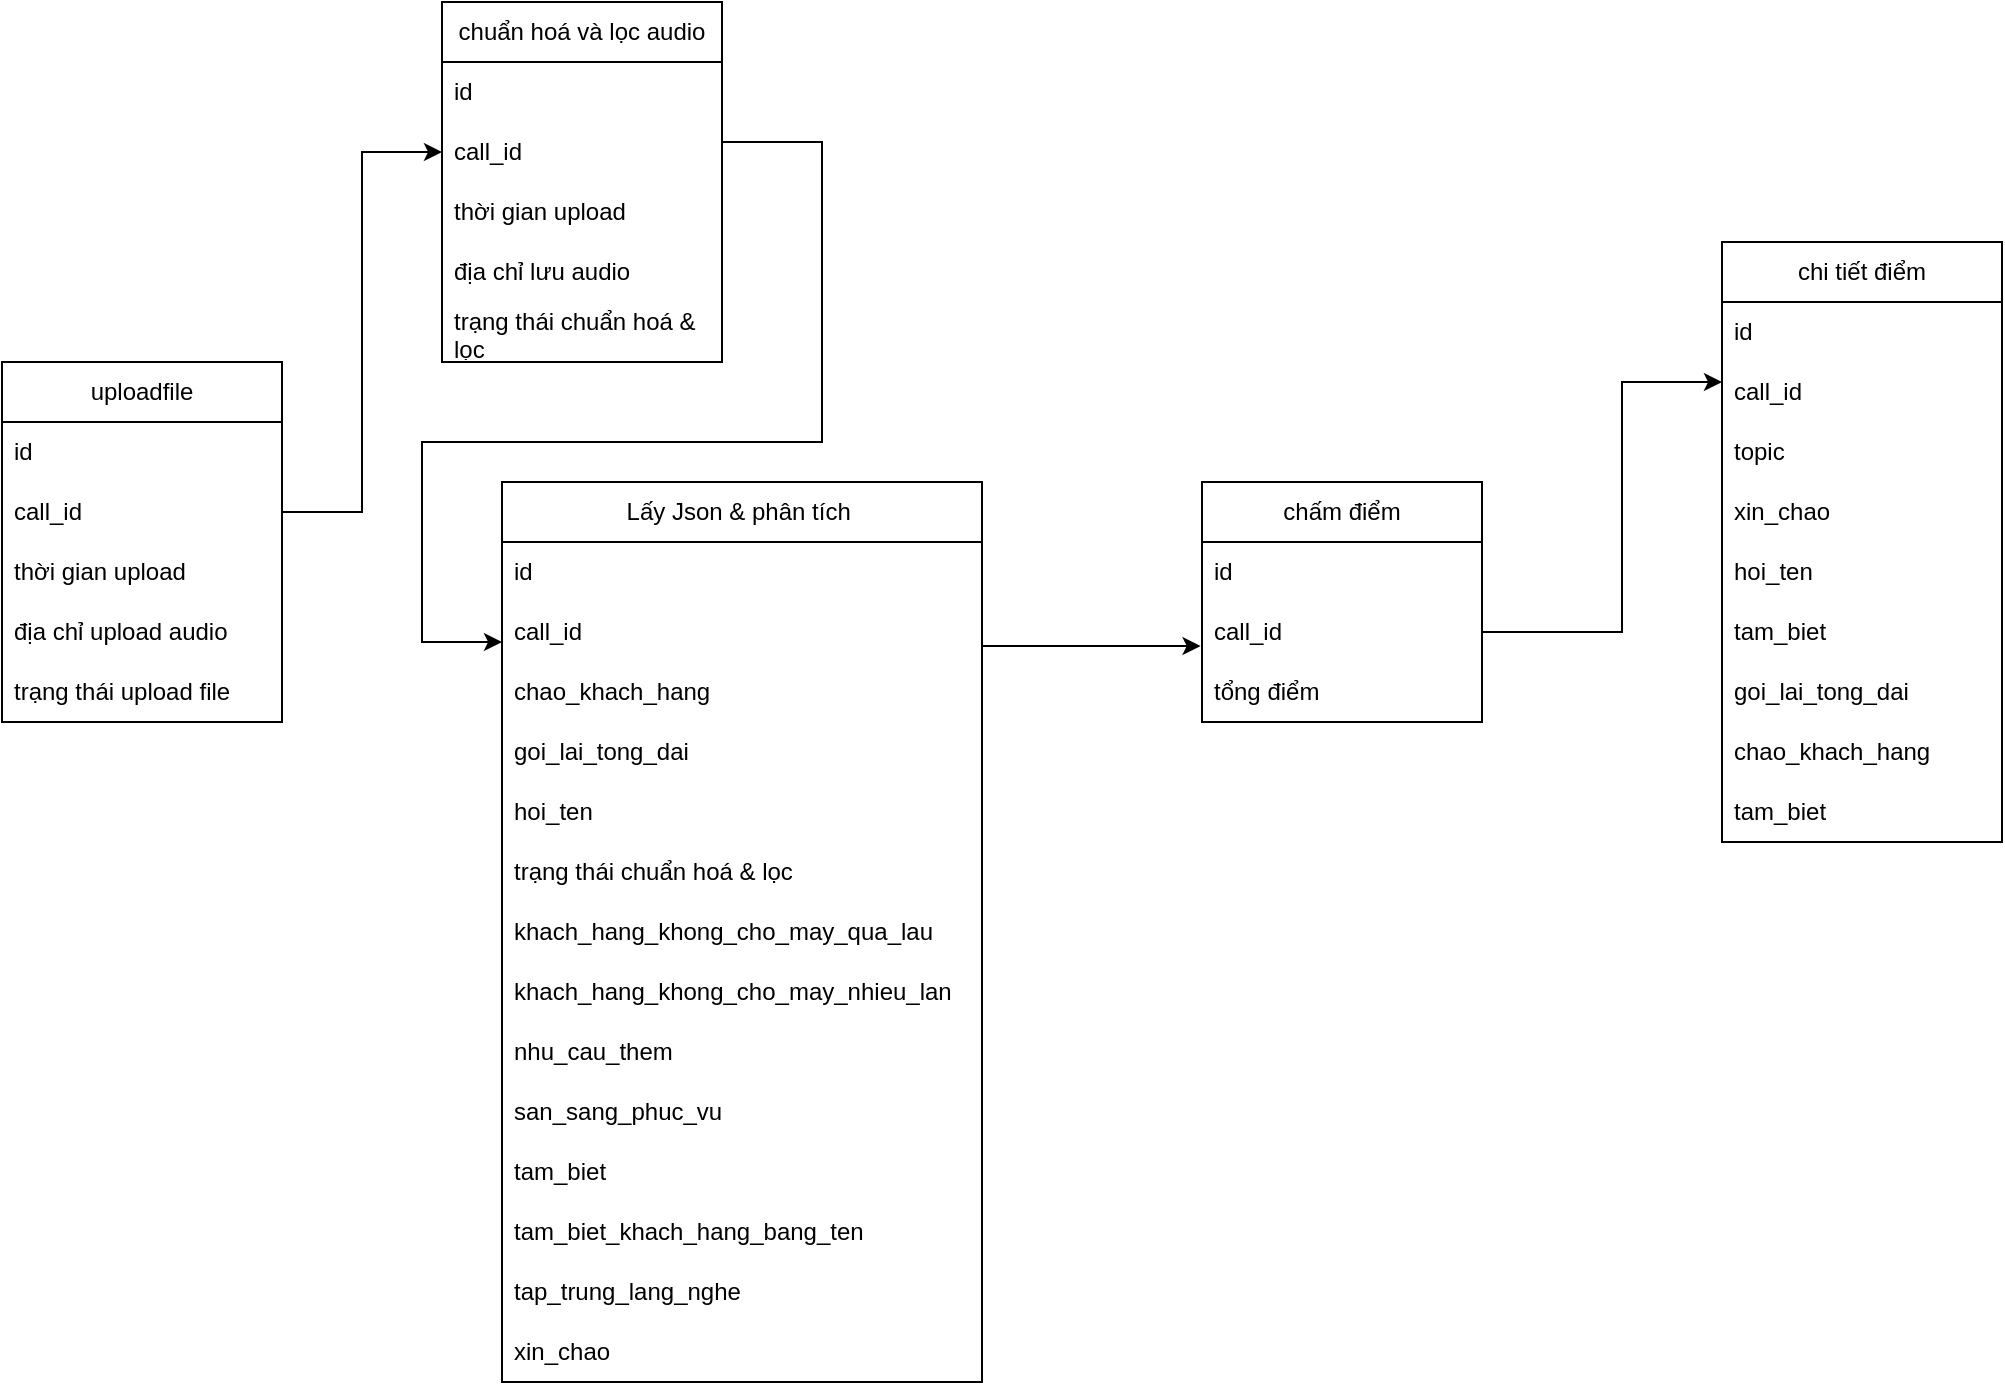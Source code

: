 <mxfile version="28.2.5">
  <diagram name="Trang-1" id="b7IzFQR7ubFrYpVkHI3m">
    <mxGraphModel dx="864" dy="474" grid="1" gridSize="10" guides="1" tooltips="1" connect="1" arrows="1" fold="1" page="1" pageScale="1" pageWidth="827" pageHeight="1169" math="0" shadow="0">
      <root>
        <mxCell id="0" />
        <mxCell id="1" parent="0" />
        <mxCell id="tm8JLvvGSzih3OHp50hc-1" value="uploadfile" style="swimlane;fontStyle=0;childLayout=stackLayout;horizontal=1;startSize=30;horizontalStack=0;resizeParent=1;resizeParentMax=0;resizeLast=0;collapsible=1;marginBottom=0;whiteSpace=wrap;html=1;" parent="1" vertex="1">
          <mxGeometry x="150" y="200" width="140" height="180" as="geometry" />
        </mxCell>
        <mxCell id="tm8JLvvGSzih3OHp50hc-2" value="id" style="text;strokeColor=none;fillColor=none;align=left;verticalAlign=middle;spacingLeft=4;spacingRight=4;overflow=hidden;points=[[0,0.5],[1,0.5]];portConstraint=eastwest;rotatable=0;whiteSpace=wrap;html=1;" parent="tm8JLvvGSzih3OHp50hc-1" vertex="1">
          <mxGeometry y="30" width="140" height="30" as="geometry" />
        </mxCell>
        <mxCell id="tm8JLvvGSzih3OHp50hc-12" value="call_id" style="text;strokeColor=none;fillColor=none;align=left;verticalAlign=middle;spacingLeft=4;spacingRight=4;overflow=hidden;points=[[0,0.5],[1,0.5]];portConstraint=eastwest;rotatable=0;whiteSpace=wrap;html=1;" parent="tm8JLvvGSzih3OHp50hc-1" vertex="1">
          <mxGeometry y="60" width="140" height="30" as="geometry" />
        </mxCell>
        <mxCell id="tm8JLvvGSzih3OHp50hc-3" value="thời gian upload" style="text;strokeColor=none;fillColor=none;align=left;verticalAlign=middle;spacingLeft=4;spacingRight=4;overflow=hidden;points=[[0,0.5],[1,0.5]];portConstraint=eastwest;rotatable=0;whiteSpace=wrap;html=1;" parent="tm8JLvvGSzih3OHp50hc-1" vertex="1">
          <mxGeometry y="90" width="140" height="30" as="geometry" />
        </mxCell>
        <mxCell id="tm8JLvvGSzih3OHp50hc-4" value="địa chỉ upload audio" style="text;strokeColor=none;fillColor=none;align=left;verticalAlign=middle;spacingLeft=4;spacingRight=4;overflow=hidden;points=[[0,0.5],[1,0.5]];portConstraint=eastwest;rotatable=0;whiteSpace=wrap;html=1;" parent="tm8JLvvGSzih3OHp50hc-1" vertex="1">
          <mxGeometry y="120" width="140" height="30" as="geometry" />
        </mxCell>
        <mxCell id="tm8JLvvGSzih3OHp50hc-5" value="trạng thái upload file" style="text;strokeColor=none;fillColor=none;align=left;verticalAlign=middle;spacingLeft=4;spacingRight=4;overflow=hidden;points=[[0,0.5],[1,0.5]];portConstraint=eastwest;rotatable=0;whiteSpace=wrap;html=1;" parent="tm8JLvvGSzih3OHp50hc-1" vertex="1">
          <mxGeometry y="150" width="140" height="30" as="geometry" />
        </mxCell>
        <mxCell id="tm8JLvvGSzih3OHp50hc-6" value="chuẩn hoá và lọc audio" style="swimlane;fontStyle=0;childLayout=stackLayout;horizontal=1;startSize=30;horizontalStack=0;resizeParent=1;resizeParentMax=0;resizeLast=0;collapsible=1;marginBottom=0;whiteSpace=wrap;html=1;" parent="1" vertex="1">
          <mxGeometry x="370" y="20" width="140" height="180" as="geometry" />
        </mxCell>
        <mxCell id="tm8JLvvGSzih3OHp50hc-7" value="id" style="text;strokeColor=none;fillColor=none;align=left;verticalAlign=middle;spacingLeft=4;spacingRight=4;overflow=hidden;points=[[0,0.5],[1,0.5]];portConstraint=eastwest;rotatable=0;whiteSpace=wrap;html=1;" parent="tm8JLvvGSzih3OHp50hc-6" vertex="1">
          <mxGeometry y="30" width="140" height="30" as="geometry" />
        </mxCell>
        <mxCell id="tm8JLvvGSzih3OHp50hc-13" value="call_id" style="text;strokeColor=none;fillColor=none;align=left;verticalAlign=middle;spacingLeft=4;spacingRight=4;overflow=hidden;points=[[0,0.5],[1,0.5]];portConstraint=eastwest;rotatable=0;whiteSpace=wrap;html=1;" parent="tm8JLvvGSzih3OHp50hc-6" vertex="1">
          <mxGeometry y="60" width="140" height="30" as="geometry" />
        </mxCell>
        <mxCell id="tm8JLvvGSzih3OHp50hc-8" value="thời gian upload" style="text;strokeColor=none;fillColor=none;align=left;verticalAlign=middle;spacingLeft=4;spacingRight=4;overflow=hidden;points=[[0,0.5],[1,0.5]];portConstraint=eastwest;rotatable=0;whiteSpace=wrap;html=1;" parent="tm8JLvvGSzih3OHp50hc-6" vertex="1">
          <mxGeometry y="90" width="140" height="30" as="geometry" />
        </mxCell>
        <mxCell id="tm8JLvvGSzih3OHp50hc-9" value="địa chỉ lưu audio" style="text;strokeColor=none;fillColor=none;align=left;verticalAlign=middle;spacingLeft=4;spacingRight=4;overflow=hidden;points=[[0,0.5],[1,0.5]];portConstraint=eastwest;rotatable=0;whiteSpace=wrap;html=1;" parent="tm8JLvvGSzih3OHp50hc-6" vertex="1">
          <mxGeometry y="120" width="140" height="30" as="geometry" />
        </mxCell>
        <mxCell id="tm8JLvvGSzih3OHp50hc-10" value="trạng thái chuẩn hoá &amp;amp; lọc" style="text;strokeColor=none;fillColor=none;align=left;verticalAlign=middle;spacingLeft=4;spacingRight=4;overflow=hidden;points=[[0,0.5],[1,0.5]];portConstraint=eastwest;rotatable=0;whiteSpace=wrap;html=1;" parent="tm8JLvvGSzih3OHp50hc-6" vertex="1">
          <mxGeometry y="150" width="140" height="30" as="geometry" />
        </mxCell>
        <mxCell id="tm8JLvvGSzih3OHp50hc-11" value="" style="edgeStyle=orthogonalEdgeStyle;rounded=0;orthogonalLoop=1;jettySize=auto;html=1;exitX=1;exitY=0.5;exitDx=0;exitDy=0;entryX=0;entryY=0.5;entryDx=0;entryDy=0;" parent="1" source="tm8JLvvGSzih3OHp50hc-12" target="tm8JLvvGSzih3OHp50hc-13" edge="1">
          <mxGeometry relative="1" as="geometry" />
        </mxCell>
        <mxCell id="uPiKIG9koKfPiRTt9gUV-1" value="Lấy Json &amp;amp; phân tích&amp;nbsp;" style="swimlane;fontStyle=0;childLayout=stackLayout;horizontal=1;startSize=30;horizontalStack=0;resizeParent=1;resizeParentMax=0;resizeLast=0;collapsible=1;marginBottom=0;whiteSpace=wrap;html=1;" parent="1" vertex="1">
          <mxGeometry x="400" y="260" width="240" height="450" as="geometry" />
        </mxCell>
        <mxCell id="uPiKIG9koKfPiRTt9gUV-2" value="id" style="text;strokeColor=none;fillColor=none;align=left;verticalAlign=middle;spacingLeft=4;spacingRight=4;overflow=hidden;points=[[0,0.5],[1,0.5]];portConstraint=eastwest;rotatable=0;whiteSpace=wrap;html=1;" parent="uPiKIG9koKfPiRTt9gUV-1" vertex="1">
          <mxGeometry y="30" width="240" height="30" as="geometry" />
        </mxCell>
        <mxCell id="uPiKIG9koKfPiRTt9gUV-3" value="call_id" style="text;strokeColor=none;fillColor=none;align=left;verticalAlign=middle;spacingLeft=4;spacingRight=4;overflow=hidden;points=[[0,0.5],[1,0.5]];portConstraint=eastwest;rotatable=0;whiteSpace=wrap;html=1;" parent="uPiKIG9koKfPiRTt9gUV-1" vertex="1">
          <mxGeometry y="60" width="240" height="30" as="geometry" />
        </mxCell>
        <mxCell id="uPiKIG9koKfPiRTt9gUV-4" value="chao_khach_hang" style="text;strokeColor=none;fillColor=none;align=left;verticalAlign=middle;spacingLeft=4;spacingRight=4;overflow=hidden;points=[[0,0.5],[1,0.5]];portConstraint=eastwest;rotatable=0;whiteSpace=wrap;html=1;" parent="uPiKIG9koKfPiRTt9gUV-1" vertex="1">
          <mxGeometry y="90" width="240" height="30" as="geometry" />
        </mxCell>
        <mxCell id="uPiKIG9koKfPiRTt9gUV-5" value="goi_lai_tong_dai" style="text;strokeColor=none;fillColor=none;align=left;verticalAlign=middle;spacingLeft=4;spacingRight=4;overflow=hidden;points=[[0,0.5],[1,0.5]];portConstraint=eastwest;rotatable=0;whiteSpace=wrap;html=1;" parent="uPiKIG9koKfPiRTt9gUV-1" vertex="1">
          <mxGeometry y="120" width="240" height="30" as="geometry" />
        </mxCell>
        <mxCell id="uPiKIG9koKfPiRTt9gUV-6" value="hoi_ten" style="text;strokeColor=none;fillColor=none;align=left;verticalAlign=middle;spacingLeft=4;spacingRight=4;overflow=hidden;points=[[0,0.5],[1,0.5]];portConstraint=eastwest;rotatable=0;whiteSpace=wrap;html=1;" parent="uPiKIG9koKfPiRTt9gUV-1" vertex="1">
          <mxGeometry y="150" width="240" height="30" as="geometry" />
        </mxCell>
        <mxCell id="uPiKIG9koKfPiRTt9gUV-8" value="trạng thái chuẩn hoá &amp;amp; lọc" style="text;strokeColor=none;fillColor=none;align=left;verticalAlign=middle;spacingLeft=4;spacingRight=4;overflow=hidden;points=[[0,0.5],[1,0.5]];portConstraint=eastwest;rotatable=0;whiteSpace=wrap;html=1;" parent="uPiKIG9koKfPiRTt9gUV-1" vertex="1">
          <mxGeometry y="180" width="240" height="30" as="geometry" />
        </mxCell>
        <mxCell id="uPiKIG9koKfPiRTt9gUV-10" value="khach_hang_khong_cho_may_qua_lau" style="text;strokeColor=none;fillColor=none;align=left;verticalAlign=middle;spacingLeft=4;spacingRight=4;overflow=hidden;points=[[0,0.5],[1,0.5]];portConstraint=eastwest;rotatable=0;whiteSpace=wrap;html=1;" parent="uPiKIG9koKfPiRTt9gUV-1" vertex="1">
          <mxGeometry y="210" width="240" height="30" as="geometry" />
        </mxCell>
        <mxCell id="uPiKIG9koKfPiRTt9gUV-11" value="khach_hang_khong_cho_may_nhieu_lan" style="text;strokeColor=none;fillColor=none;align=left;verticalAlign=middle;spacingLeft=4;spacingRight=4;overflow=hidden;points=[[0,0.5],[1,0.5]];portConstraint=eastwest;rotatable=0;whiteSpace=wrap;html=1;" parent="uPiKIG9koKfPiRTt9gUV-1" vertex="1">
          <mxGeometry y="240" width="240" height="30" as="geometry" />
        </mxCell>
        <mxCell id="uPiKIG9koKfPiRTt9gUV-12" value="nhu_cau_them" style="text;strokeColor=none;fillColor=none;align=left;verticalAlign=middle;spacingLeft=4;spacingRight=4;overflow=hidden;points=[[0,0.5],[1,0.5]];portConstraint=eastwest;rotatable=0;whiteSpace=wrap;html=1;" parent="uPiKIG9koKfPiRTt9gUV-1" vertex="1">
          <mxGeometry y="270" width="240" height="30" as="geometry" />
        </mxCell>
        <mxCell id="uPiKIG9koKfPiRTt9gUV-13" value="san_sang_phuc_vu" style="text;strokeColor=none;fillColor=none;align=left;verticalAlign=middle;spacingLeft=4;spacingRight=4;overflow=hidden;points=[[0,0.5],[1,0.5]];portConstraint=eastwest;rotatable=0;whiteSpace=wrap;html=1;" parent="uPiKIG9koKfPiRTt9gUV-1" vertex="1">
          <mxGeometry y="300" width="240" height="30" as="geometry" />
        </mxCell>
        <mxCell id="uPiKIG9koKfPiRTt9gUV-14" value="tam_biet" style="text;strokeColor=none;fillColor=none;align=left;verticalAlign=middle;spacingLeft=4;spacingRight=4;overflow=hidden;points=[[0,0.5],[1,0.5]];portConstraint=eastwest;rotatable=0;whiteSpace=wrap;html=1;" parent="uPiKIG9koKfPiRTt9gUV-1" vertex="1">
          <mxGeometry y="330" width="240" height="30" as="geometry" />
        </mxCell>
        <mxCell id="uPiKIG9koKfPiRTt9gUV-15" value="tam_biet_khach_hang_bang_ten" style="text;strokeColor=none;fillColor=none;align=left;verticalAlign=middle;spacingLeft=4;spacingRight=4;overflow=hidden;points=[[0,0.5],[1,0.5]];portConstraint=eastwest;rotatable=0;whiteSpace=wrap;html=1;" parent="uPiKIG9koKfPiRTt9gUV-1" vertex="1">
          <mxGeometry y="360" width="240" height="30" as="geometry" />
        </mxCell>
        <mxCell id="uPiKIG9koKfPiRTt9gUV-16" value="tap_trung_lang_nghe" style="text;strokeColor=none;fillColor=none;align=left;verticalAlign=middle;spacingLeft=4;spacingRight=4;overflow=hidden;points=[[0,0.5],[1,0.5]];portConstraint=eastwest;rotatable=0;whiteSpace=wrap;html=1;" parent="uPiKIG9koKfPiRTt9gUV-1" vertex="1">
          <mxGeometry y="390" width="240" height="30" as="geometry" />
        </mxCell>
        <mxCell id="uPiKIG9koKfPiRTt9gUV-17" value="xin_chao" style="text;strokeColor=none;fillColor=none;align=left;verticalAlign=middle;spacingLeft=4;spacingRight=4;overflow=hidden;points=[[0,0.5],[1,0.5]];portConstraint=eastwest;rotatable=0;whiteSpace=wrap;html=1;" parent="uPiKIG9koKfPiRTt9gUV-1" vertex="1">
          <mxGeometry y="420" width="240" height="30" as="geometry" />
        </mxCell>
        <mxCell id="uPiKIG9koKfPiRTt9gUV-18" value="" style="endArrow=classic;html=1;rounded=0;entryX=0;entryY=0.667;entryDx=0;entryDy=0;entryPerimeter=0;" parent="1" target="uPiKIG9koKfPiRTt9gUV-3" edge="1">
          <mxGeometry width="50" height="50" relative="1" as="geometry">
            <mxPoint x="510" y="90" as="sourcePoint" />
            <mxPoint x="420" y="320" as="targetPoint" />
            <Array as="points">
              <mxPoint x="560" y="90" />
              <mxPoint x="560" y="240" />
              <mxPoint x="360" y="240" />
              <mxPoint x="360" y="340" />
            </Array>
          </mxGeometry>
        </mxCell>
        <mxCell id="uPiKIG9koKfPiRTt9gUV-19" value="chấm điểm" style="swimlane;fontStyle=0;childLayout=stackLayout;horizontal=1;startSize=30;horizontalStack=0;resizeParent=1;resizeParentMax=0;resizeLast=0;collapsible=1;marginBottom=0;whiteSpace=wrap;html=1;" parent="1" vertex="1">
          <mxGeometry x="750" y="260" width="140" height="120" as="geometry" />
        </mxCell>
        <mxCell id="uPiKIG9koKfPiRTt9gUV-20" value="id" style="text;strokeColor=none;fillColor=none;align=left;verticalAlign=middle;spacingLeft=4;spacingRight=4;overflow=hidden;points=[[0,0.5],[1,0.5]];portConstraint=eastwest;rotatable=0;whiteSpace=wrap;html=1;" parent="uPiKIG9koKfPiRTt9gUV-19" vertex="1">
          <mxGeometry y="30" width="140" height="30" as="geometry" />
        </mxCell>
        <mxCell id="uPiKIG9koKfPiRTt9gUV-21" value="call_id" style="text;strokeColor=none;fillColor=none;align=left;verticalAlign=middle;spacingLeft=4;spacingRight=4;overflow=hidden;points=[[0,0.5],[1,0.5]];portConstraint=eastwest;rotatable=0;whiteSpace=wrap;html=1;" parent="uPiKIG9koKfPiRTt9gUV-19" vertex="1">
          <mxGeometry y="60" width="140" height="30" as="geometry" />
        </mxCell>
        <mxCell id="uPiKIG9koKfPiRTt9gUV-22" value="tổng điểm" style="text;strokeColor=none;fillColor=none;align=left;verticalAlign=middle;spacingLeft=4;spacingRight=4;overflow=hidden;points=[[0,0.5],[1,0.5]];portConstraint=eastwest;rotatable=0;whiteSpace=wrap;html=1;" parent="uPiKIG9koKfPiRTt9gUV-19" vertex="1">
          <mxGeometry y="90" width="140" height="30" as="geometry" />
        </mxCell>
        <mxCell id="uPiKIG9koKfPiRTt9gUV-23" value="" style="endArrow=classic;html=1;rounded=0;exitX=1.002;exitY=0.734;exitDx=0;exitDy=0;exitPerimeter=0;entryX=-0.005;entryY=0.734;entryDx=0;entryDy=0;entryPerimeter=0;" parent="1" source="uPiKIG9koKfPiRTt9gUV-3" target="uPiKIG9koKfPiRTt9gUV-21" edge="1">
          <mxGeometry width="50" height="50" relative="1" as="geometry">
            <mxPoint x="680" y="340" as="sourcePoint" />
            <mxPoint x="730" y="290" as="targetPoint" />
          </mxGeometry>
        </mxCell>
        <mxCell id="Z0k9P4Zhxq4d9jYhgjdr-1" value="chi tiết điểm" style="swimlane;fontStyle=0;childLayout=stackLayout;horizontal=1;startSize=30;horizontalStack=0;resizeParent=1;resizeParentMax=0;resizeLast=0;collapsible=1;marginBottom=0;whiteSpace=wrap;html=1;" vertex="1" parent="1">
          <mxGeometry x="1010" y="140" width="140" height="300" as="geometry" />
        </mxCell>
        <mxCell id="Z0k9P4Zhxq4d9jYhgjdr-2" value="id" style="text;strokeColor=none;fillColor=none;align=left;verticalAlign=middle;spacingLeft=4;spacingRight=4;overflow=hidden;points=[[0,0.5],[1,0.5]];portConstraint=eastwest;rotatable=0;whiteSpace=wrap;html=1;" vertex="1" parent="Z0k9P4Zhxq4d9jYhgjdr-1">
          <mxGeometry y="30" width="140" height="30" as="geometry" />
        </mxCell>
        <mxCell id="Z0k9P4Zhxq4d9jYhgjdr-3" value="call_id" style="text;strokeColor=none;fillColor=none;align=left;verticalAlign=middle;spacingLeft=4;spacingRight=4;overflow=hidden;points=[[0,0.5],[1,0.5]];portConstraint=eastwest;rotatable=0;whiteSpace=wrap;html=1;" vertex="1" parent="Z0k9P4Zhxq4d9jYhgjdr-1">
          <mxGeometry y="60" width="140" height="30" as="geometry" />
        </mxCell>
        <mxCell id="Z0k9P4Zhxq4d9jYhgjdr-5" value="topic" style="text;strokeColor=none;fillColor=none;align=left;verticalAlign=middle;spacingLeft=4;spacingRight=4;overflow=hidden;points=[[0,0.5],[1,0.5]];portConstraint=eastwest;rotatable=0;whiteSpace=wrap;html=1;" vertex="1" parent="Z0k9P4Zhxq4d9jYhgjdr-1">
          <mxGeometry y="90" width="140" height="30" as="geometry" />
        </mxCell>
        <mxCell id="Z0k9P4Zhxq4d9jYhgjdr-6" value="xin_chao" style="text;strokeColor=none;fillColor=none;align=left;verticalAlign=middle;spacingLeft=4;spacingRight=4;overflow=hidden;points=[[0,0.5],[1,0.5]];portConstraint=eastwest;rotatable=0;whiteSpace=wrap;html=1;" vertex="1" parent="Z0k9P4Zhxq4d9jYhgjdr-1">
          <mxGeometry y="120" width="140" height="30" as="geometry" />
        </mxCell>
        <mxCell id="Z0k9P4Zhxq4d9jYhgjdr-7" value="hoi_ten" style="text;strokeColor=none;fillColor=none;align=left;verticalAlign=middle;spacingLeft=4;spacingRight=4;overflow=hidden;points=[[0,0.5],[1,0.5]];portConstraint=eastwest;rotatable=0;whiteSpace=wrap;html=1;" vertex="1" parent="Z0k9P4Zhxq4d9jYhgjdr-1">
          <mxGeometry y="150" width="140" height="30" as="geometry" />
        </mxCell>
        <mxCell id="Z0k9P4Zhxq4d9jYhgjdr-8" value="tam_biet" style="text;strokeColor=none;fillColor=none;align=left;verticalAlign=middle;spacingLeft=4;spacingRight=4;overflow=hidden;points=[[0,0.5],[1,0.5]];portConstraint=eastwest;rotatable=0;whiteSpace=wrap;html=1;" vertex="1" parent="Z0k9P4Zhxq4d9jYhgjdr-1">
          <mxGeometry y="180" width="140" height="30" as="geometry" />
        </mxCell>
        <mxCell id="Z0k9P4Zhxq4d9jYhgjdr-9" value="goi_lai_tong_dai" style="text;strokeColor=none;fillColor=none;align=left;verticalAlign=middle;spacingLeft=4;spacingRight=4;overflow=hidden;points=[[0,0.5],[1,0.5]];portConstraint=eastwest;rotatable=0;whiteSpace=wrap;html=1;" vertex="1" parent="Z0k9P4Zhxq4d9jYhgjdr-1">
          <mxGeometry y="210" width="140" height="30" as="geometry" />
        </mxCell>
        <mxCell id="Z0k9P4Zhxq4d9jYhgjdr-10" value="chao_khach_hang" style="text;strokeColor=none;fillColor=none;align=left;verticalAlign=middle;spacingLeft=4;spacingRight=4;overflow=hidden;points=[[0,0.5],[1,0.5]];portConstraint=eastwest;rotatable=0;whiteSpace=wrap;html=1;" vertex="1" parent="Z0k9P4Zhxq4d9jYhgjdr-1">
          <mxGeometry y="240" width="140" height="30" as="geometry" />
        </mxCell>
        <mxCell id="Z0k9P4Zhxq4d9jYhgjdr-11" value="tam_biet" style="text;strokeColor=none;fillColor=none;align=left;verticalAlign=middle;spacingLeft=4;spacingRight=4;overflow=hidden;points=[[0,0.5],[1,0.5]];portConstraint=eastwest;rotatable=0;whiteSpace=wrap;html=1;" vertex="1" parent="Z0k9P4Zhxq4d9jYhgjdr-1">
          <mxGeometry y="270" width="140" height="30" as="geometry" />
        </mxCell>
        <mxCell id="Z0k9P4Zhxq4d9jYhgjdr-12" value="" style="endArrow=classic;html=1;rounded=0;exitX=1;exitY=0.5;exitDx=0;exitDy=0;" edge="1" parent="1" source="uPiKIG9koKfPiRTt9gUV-21">
          <mxGeometry width="50" height="50" relative="1" as="geometry">
            <mxPoint x="960" y="260" as="sourcePoint" />
            <mxPoint x="1010" y="210" as="targetPoint" />
            <Array as="points">
              <mxPoint x="960" y="335" />
              <mxPoint x="960" y="210" />
            </Array>
          </mxGeometry>
        </mxCell>
      </root>
    </mxGraphModel>
  </diagram>
</mxfile>
